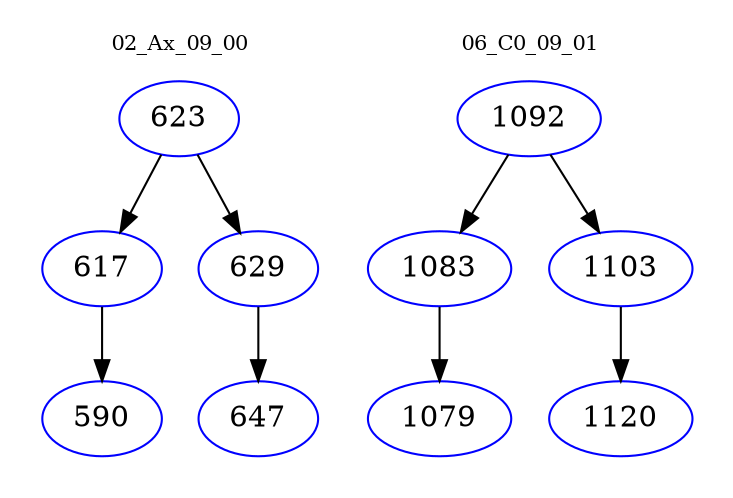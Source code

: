 digraph{
subgraph cluster_0 {
color = white
label = "02_Ax_09_00";
fontsize=10;
T0_623 [label="623", color="blue"]
T0_623 -> T0_617 [color="black"]
T0_617 [label="617", color="blue"]
T0_617 -> T0_590 [color="black"]
T0_590 [label="590", color="blue"]
T0_623 -> T0_629 [color="black"]
T0_629 [label="629", color="blue"]
T0_629 -> T0_647 [color="black"]
T0_647 [label="647", color="blue"]
}
subgraph cluster_1 {
color = white
label = "06_C0_09_01";
fontsize=10;
T1_1092 [label="1092", color="blue"]
T1_1092 -> T1_1083 [color="black"]
T1_1083 [label="1083", color="blue"]
T1_1083 -> T1_1079 [color="black"]
T1_1079 [label="1079", color="blue"]
T1_1092 -> T1_1103 [color="black"]
T1_1103 [label="1103", color="blue"]
T1_1103 -> T1_1120 [color="black"]
T1_1120 [label="1120", color="blue"]
}
}
